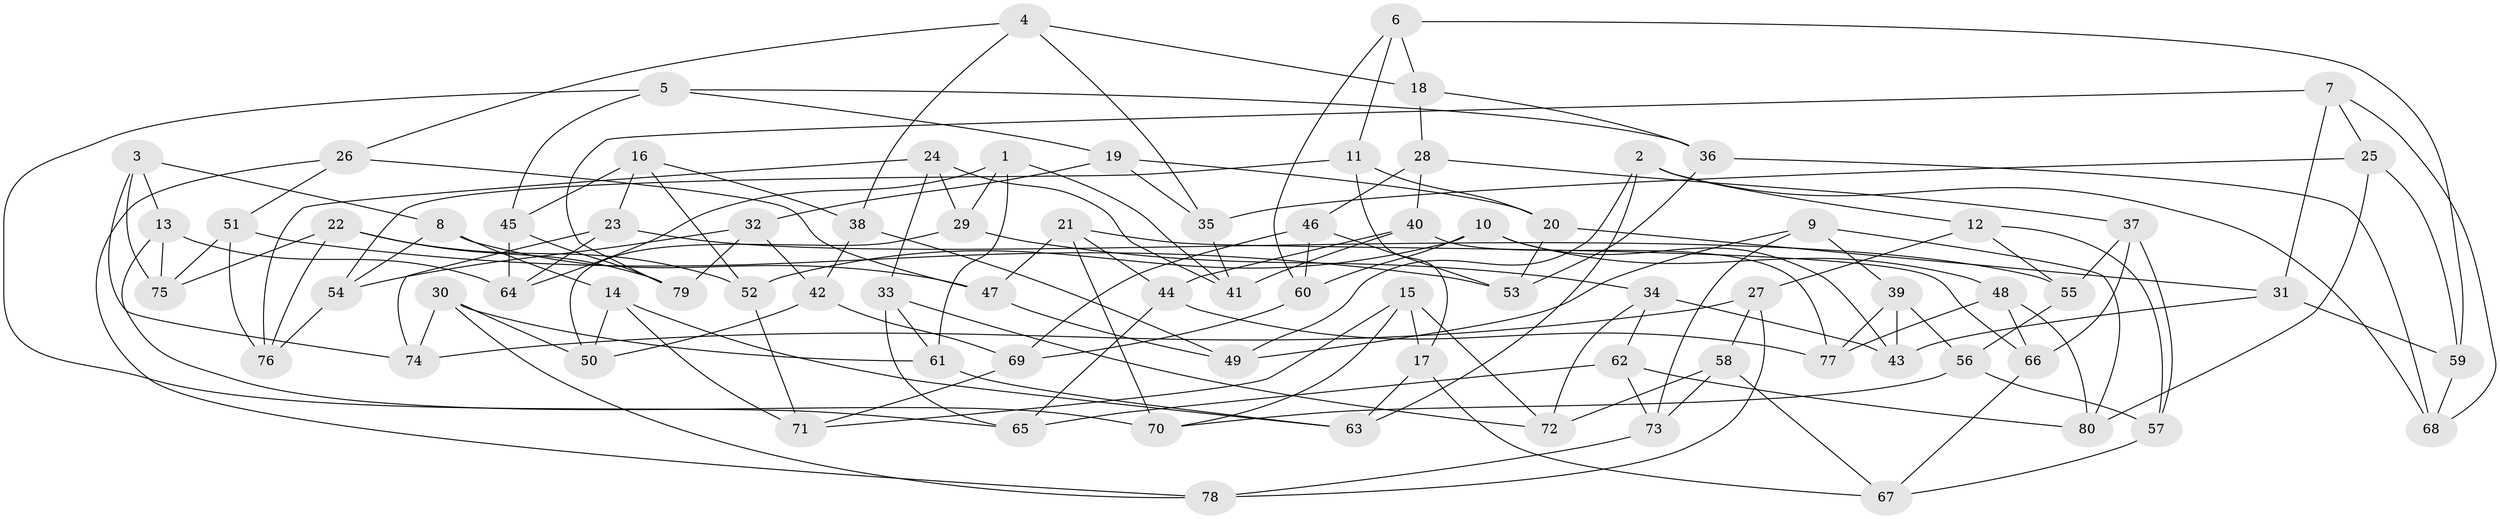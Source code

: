 // Generated by graph-tools (version 1.1) at 2025/37/03/09/25 02:37:57]
// undirected, 80 vertices, 160 edges
graph export_dot {
graph [start="1"]
  node [color=gray90,style=filled];
  1;
  2;
  3;
  4;
  5;
  6;
  7;
  8;
  9;
  10;
  11;
  12;
  13;
  14;
  15;
  16;
  17;
  18;
  19;
  20;
  21;
  22;
  23;
  24;
  25;
  26;
  27;
  28;
  29;
  30;
  31;
  32;
  33;
  34;
  35;
  36;
  37;
  38;
  39;
  40;
  41;
  42;
  43;
  44;
  45;
  46;
  47;
  48;
  49;
  50;
  51;
  52;
  53;
  54;
  55;
  56;
  57;
  58;
  59;
  60;
  61;
  62;
  63;
  64;
  65;
  66;
  67;
  68;
  69;
  70;
  71;
  72;
  73;
  74;
  75;
  76;
  77;
  78;
  79;
  80;
  1 -- 29;
  1 -- 41;
  1 -- 64;
  1 -- 61;
  2 -- 68;
  2 -- 63;
  2 -- 49;
  2 -- 12;
  3 -- 13;
  3 -- 8;
  3 -- 74;
  3 -- 75;
  4 -- 38;
  4 -- 35;
  4 -- 26;
  4 -- 18;
  5 -- 65;
  5 -- 36;
  5 -- 45;
  5 -- 19;
  6 -- 59;
  6 -- 11;
  6 -- 18;
  6 -- 60;
  7 -- 79;
  7 -- 68;
  7 -- 25;
  7 -- 31;
  8 -- 14;
  8 -- 54;
  8 -- 47;
  9 -- 73;
  9 -- 49;
  9 -- 80;
  9 -- 39;
  10 -- 43;
  10 -- 52;
  10 -- 48;
  10 -- 60;
  11 -- 20;
  11 -- 17;
  11 -- 54;
  12 -- 27;
  12 -- 57;
  12 -- 55;
  13 -- 70;
  13 -- 75;
  13 -- 64;
  14 -- 50;
  14 -- 71;
  14 -- 63;
  15 -- 72;
  15 -- 71;
  15 -- 70;
  15 -- 17;
  16 -- 23;
  16 -- 52;
  16 -- 38;
  16 -- 45;
  17 -- 67;
  17 -- 63;
  18 -- 36;
  18 -- 28;
  19 -- 35;
  19 -- 20;
  19 -- 32;
  20 -- 53;
  20 -- 31;
  21 -- 47;
  21 -- 44;
  21 -- 66;
  21 -- 70;
  22 -- 75;
  22 -- 76;
  22 -- 79;
  22 -- 52;
  23 -- 64;
  23 -- 55;
  23 -- 74;
  24 -- 76;
  24 -- 41;
  24 -- 33;
  24 -- 29;
  25 -- 80;
  25 -- 59;
  25 -- 35;
  26 -- 51;
  26 -- 78;
  26 -- 47;
  27 -- 58;
  27 -- 78;
  27 -- 74;
  28 -- 40;
  28 -- 37;
  28 -- 46;
  29 -- 34;
  29 -- 50;
  30 -- 78;
  30 -- 50;
  30 -- 74;
  30 -- 61;
  31 -- 59;
  31 -- 43;
  32 -- 42;
  32 -- 79;
  32 -- 54;
  33 -- 61;
  33 -- 72;
  33 -- 65;
  34 -- 72;
  34 -- 43;
  34 -- 62;
  35 -- 41;
  36 -- 53;
  36 -- 68;
  37 -- 55;
  37 -- 66;
  37 -- 57;
  38 -- 42;
  38 -- 49;
  39 -- 77;
  39 -- 56;
  39 -- 43;
  40 -- 77;
  40 -- 41;
  40 -- 44;
  42 -- 69;
  42 -- 50;
  44 -- 77;
  44 -- 65;
  45 -- 79;
  45 -- 64;
  46 -- 53;
  46 -- 69;
  46 -- 60;
  47 -- 49;
  48 -- 66;
  48 -- 80;
  48 -- 77;
  51 -- 53;
  51 -- 75;
  51 -- 76;
  52 -- 71;
  54 -- 76;
  55 -- 56;
  56 -- 57;
  56 -- 70;
  57 -- 67;
  58 -- 72;
  58 -- 73;
  58 -- 67;
  59 -- 68;
  60 -- 69;
  61 -- 63;
  62 -- 73;
  62 -- 80;
  62 -- 65;
  66 -- 67;
  69 -- 71;
  73 -- 78;
}
